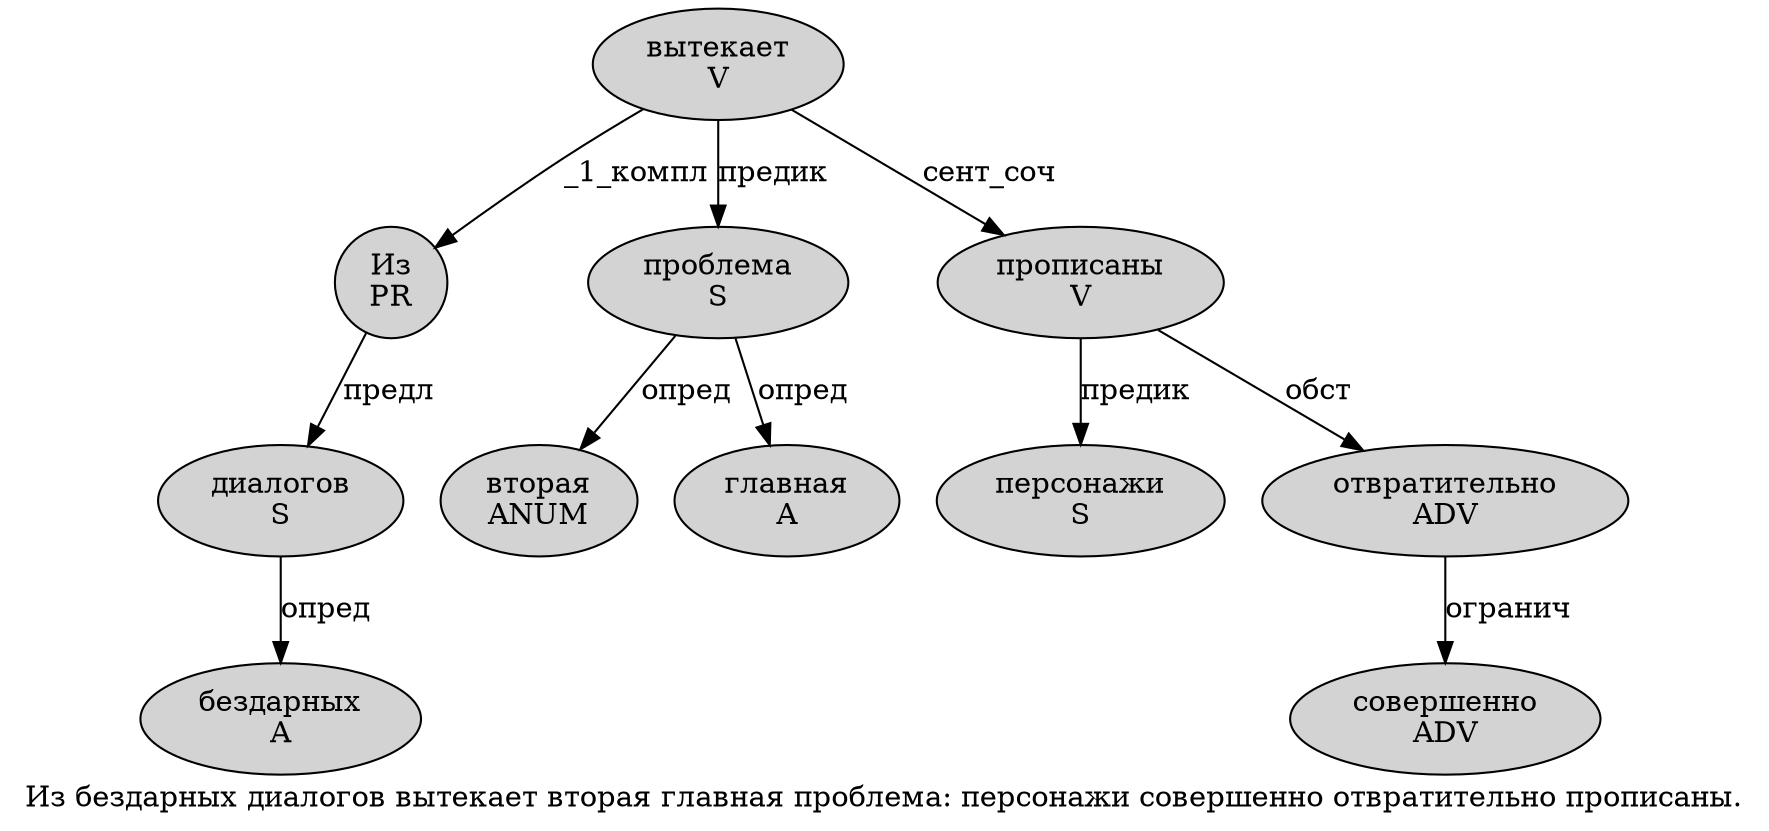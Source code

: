 digraph SENTENCE_4623 {
	graph [label="Из бездарных диалогов вытекает вторая главная проблема: персонажи совершенно отвратительно прописаны."]
	node [style=filled]
		0 [label="Из
PR" color="" fillcolor=lightgray penwidth=1 shape=ellipse]
		1 [label="бездарных
A" color="" fillcolor=lightgray penwidth=1 shape=ellipse]
		2 [label="диалогов
S" color="" fillcolor=lightgray penwidth=1 shape=ellipse]
		3 [label="вытекает
V" color="" fillcolor=lightgray penwidth=1 shape=ellipse]
		4 [label="вторая
ANUM" color="" fillcolor=lightgray penwidth=1 shape=ellipse]
		5 [label="главная
A" color="" fillcolor=lightgray penwidth=1 shape=ellipse]
		6 [label="проблема
S" color="" fillcolor=lightgray penwidth=1 shape=ellipse]
		8 [label="персонажи
S" color="" fillcolor=lightgray penwidth=1 shape=ellipse]
		9 [label="совершенно
ADV" color="" fillcolor=lightgray penwidth=1 shape=ellipse]
		10 [label="отвратительно
ADV" color="" fillcolor=lightgray penwidth=1 shape=ellipse]
		11 [label="прописаны
V" color="" fillcolor=lightgray penwidth=1 shape=ellipse]
			2 -> 1 [label="опред"]
			10 -> 9 [label="огранич"]
			0 -> 2 [label="предл"]
			6 -> 4 [label="опред"]
			6 -> 5 [label="опред"]
			11 -> 8 [label="предик"]
			11 -> 10 [label="обст"]
			3 -> 0 [label="_1_компл"]
			3 -> 6 [label="предик"]
			3 -> 11 [label="сент_соч"]
}